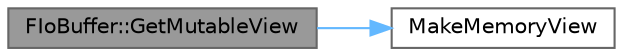 digraph "FIoBuffer::GetMutableView"
{
 // INTERACTIVE_SVG=YES
 // LATEX_PDF_SIZE
  bgcolor="transparent";
  edge [fontname=Helvetica,fontsize=10,labelfontname=Helvetica,labelfontsize=10];
  node [fontname=Helvetica,fontsize=10,shape=box,height=0.2,width=0.4];
  rankdir="LR";
  Node1 [id="Node000001",label="FIoBuffer::GetMutableView",height=0.2,width=0.4,color="gray40", fillcolor="grey60", style="filled", fontcolor="black",tooltip=" "];
  Node1 -> Node2 [id="edge1_Node000001_Node000002",color="steelblue1",style="solid",tooltip=" "];
  Node2 [id="Node000002",label="MakeMemoryView",height=0.2,width=0.4,color="grey40", fillcolor="white", style="filled",URL="$db/d99/MemoryView_8h.html#a3f29c29614c21c76fac21d51295c1543",tooltip="Make a non-owning mutable view of Size bytes starting at Data."];
}
